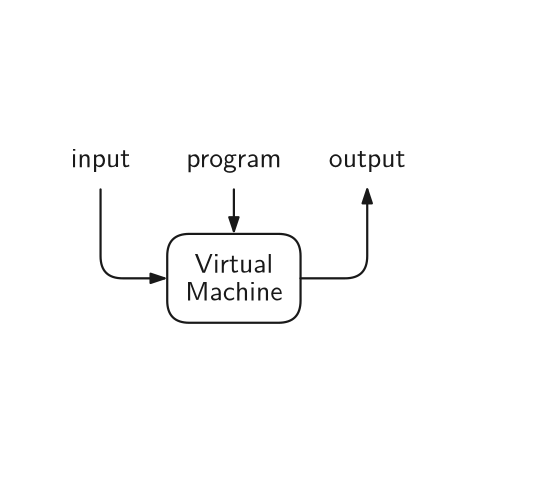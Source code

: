 <?xml version="1.0"?>
<!DOCTYPE ipe SYSTEM "ipe.dtd">
<ipe version="70218" creator="Ipe 7.2.23">
<info created="D:20200729150742" modified="D:20220802135722" title="Recursive STARK Verifier" author="Jan Ferdinand Sauer" subject="Triton VM"/>
<preamble>
\usepackage{lmodern}
\renewcommand*\familydefault{\sfdefault}
\usepackage[T1]{fontenc}
\usepackage{nicefrac}
\usepackage{pifont}</preamble>
<ipestyle name="basic">
<symbol name="arrow/arc(spx)">
<path stroke="sym-stroke" fill="sym-stroke" pen="sym-pen">
0 0 m
-1 0.333 l
-1 -0.333 l
h
</path>
</symbol>
<symbol name="arrow/farc(spx)">
<path stroke="sym-stroke" fill="white" pen="sym-pen">
0 0 m
-1 0.333 l
-1 -0.333 l
h
</path>
</symbol>
<symbol name="arrow/ptarc(spx)">
<path stroke="sym-stroke" fill="sym-stroke" pen="sym-pen">
0 0 m
-1 0.333 l
-0.8 0 l
-1 -0.333 l
h
</path>
</symbol>
<symbol name="arrow/fptarc(spx)">
<path stroke="sym-stroke" fill="white" pen="sym-pen">
0 0 m
-1 0.333 l
-0.8 0 l
-1 -0.333 l
h
</path>
</symbol>
<symbol name="mark/circle(sx)" transformations="translations">
<path fill="sym-stroke">
0.6 0 0 0.6 0 0 e
0.4 0 0 0.4 0 0 e
</path>
</symbol>
<symbol name="mark/disk(sx)" transformations="translations">
<path fill="sym-stroke">
0.6 0 0 0.6 0 0 e
</path>
</symbol>
<symbol name="mark/fdisk(sfx)" transformations="translations">
<group>
<path fill="sym-fill">
0.5 0 0 0.5 0 0 e
</path>
<path fill="sym-stroke" fillrule="eofill">
0.6 0 0 0.6 0 0 e
0.4 0 0 0.4 0 0 e
</path>
</group>
</symbol>
<symbol name="mark/box(sx)" transformations="translations">
<path fill="sym-stroke" fillrule="eofill">
-0.6 -0.6 m
0.6 -0.6 l
0.6 0.6 l
-0.6 0.6 l
h
-0.4 -0.4 m
0.4 -0.4 l
0.4 0.4 l
-0.4 0.4 l
h
</path>
</symbol>
<symbol name="mark/square(sx)" transformations="translations">
<path fill="sym-stroke">
-0.6 -0.6 m
0.6 -0.6 l
0.6 0.6 l
-0.6 0.6 l
h
</path>
</symbol>
<symbol name="mark/fsquare(sfx)" transformations="translations">
<group>
<path fill="sym-fill">
-0.5 -0.5 m
0.5 -0.5 l
0.5 0.5 l
-0.5 0.5 l
h
</path>
<path fill="sym-stroke" fillrule="eofill">
-0.6 -0.6 m
0.6 -0.6 l
0.6 0.6 l
-0.6 0.6 l
h
-0.4 -0.4 m
0.4 -0.4 l
0.4 0.4 l
-0.4 0.4 l
h
</path>
</group>
</symbol>
<symbol name="mark/cross(sx)" transformations="translations">
<group>
<path fill="sym-stroke">
-0.43 -0.57 m
0.57 0.43 l
0.43 0.57 l
-0.57 -0.43 l
h
</path>
<path fill="sym-stroke">
-0.43 0.57 m
0.57 -0.43 l
0.43 -0.57 l
-0.57 0.43 l
h
</path>
</group>
</symbol>
<symbol name="arrow/fnormal(spx)">
<path stroke="sym-stroke" fill="white" pen="sym-pen">
0 0 m
-1 0.333 l
-1 -0.333 l
h
</path>
</symbol>
<symbol name="arrow/pointed(spx)">
<path stroke="sym-stroke" fill="sym-stroke" pen="sym-pen">
0 0 m
-1 0.333 l
-0.8 0 l
-1 -0.333 l
h
</path>
</symbol>
<symbol name="arrow/fpointed(spx)">
<path stroke="sym-stroke" fill="white" pen="sym-pen">
0 0 m
-1 0.333 l
-0.8 0 l
-1 -0.333 l
h
</path>
</symbol>
<symbol name="arrow/linear(spx)">
<path stroke="sym-stroke" pen="sym-pen">
-1 0.333 m
0 0 l
-1 -0.333 l
</path>
</symbol>
<symbol name="arrow/fdouble(spx)">
<path stroke="sym-stroke" fill="white" pen="sym-pen">
0 0 m
-1 0.333 l
-1 -0.333 l
h
-1 0 m
-2 0.333 l
-2 -0.333 l
h
</path>
</symbol>
<symbol name="arrow/double(spx)">
<path stroke="sym-stroke" fill="sym-stroke" pen="sym-pen">
0 0 m
-1 0.333 l
-1 -0.333 l
h
-1 0 m
-2 0.333 l
-2 -0.333 l
h
</path>
</symbol>
<symbol name="arrow/mid-normal(spx)">
<path stroke="sym-stroke" fill="sym-stroke" pen="sym-pen">
0.5 0 m
-0.5 0.333 l
-0.5 -0.333 l
h
</path>
</symbol>
<symbol name="arrow/mid-fnormal(spx)">
<path stroke="sym-stroke" fill="white" pen="sym-pen">
0.5 0 m
-0.5 0.333 l
-0.5 -0.333 l
h
</path>
</symbol>
<symbol name="arrow/mid-pointed(spx)">
<path stroke="sym-stroke" fill="sym-stroke" pen="sym-pen">
0.5 0 m
-0.5 0.333 l
-0.3 0 l
-0.5 -0.333 l
h
</path>
</symbol>
<symbol name="arrow/mid-fpointed(spx)">
<path stroke="sym-stroke" fill="white" pen="sym-pen">
0.5 0 m
-0.5 0.333 l
-0.3 0 l
-0.5 -0.333 l
h
</path>
</symbol>
<symbol name="arrow/mid-double(spx)">
<path stroke="sym-stroke" fill="sym-stroke" pen="sym-pen">
1 0 m
0 0.333 l
0 -0.333 l
h
0 0 m
-1 0.333 l
-1 -0.333 l
h
</path>
</symbol>
<symbol name="arrow/mid-fdouble(spx)">
<path stroke="sym-stroke" fill="white" pen="sym-pen">
1 0 m
0 0.333 l
0 -0.333 l
h
0 0 m
-1 0.333 l
-1 -0.333 l
h
</path>
</symbol>
<anglesize name="22.5 deg" value="22.5"/>
<anglesize name="30 deg" value="30"/>
<anglesize name="45 deg" value="45"/>
<anglesize name="60 deg" value="60"/>
<anglesize name="90 deg" value="90"/>
<arrowsize name="large" value="10"/>
<arrowsize name="small" value="5"/>
<arrowsize name="tiny" value="3"/>
<color name="blue" value="0 0 1"/>
<color name="brown" value="0.647 0.165 0.165"/>
<color name="darkblue" value="0 0 0.545"/>
<color name="darkcyan" value="0 0.545 0.545"/>
<color name="darkgray" value="0.663"/>
<color name="darkgreen" value="0 0.392 0"/>
<color name="darkmagenta" value="0.545 0 0.545"/>
<color name="darkorange" value="1 0.549 0"/>
<color name="darkred" value="0.545 0 0"/>
<color name="gold" value="1 0.843 0"/>
<color name="gray" value="0.745"/>
<color name="green" value="0 1 0"/>
<color name="lightblue" value="0.678 0.847 0.902"/>
<color name="lightcyan" value="0.878 1 1"/>
<color name="lightgray" value="0.827"/>
<color name="lightgreen" value="0.565 0.933 0.565"/>
<color name="lightyellow" value="1 1 0.878"/>
<color name="navy" value="0 0 0.502"/>
<color name="orange" value="1 0.647 0"/>
<color name="pink" value="1 0.753 0.796"/>
<color name="purple" value="0.627 0.125 0.941"/>
<color name="red" value="1 0 0"/>
<color name="seagreen" value="0.18 0.545 0.341"/>
<color name="turquoise" value="0.251 0.878 0.816"/>
<color name="violet" value="0.933 0.51 0.933"/>
<color name="yellow" value="1 1 0"/>
<dashstyle name="dash dot dotted" value="[4 2 1 2 1 2] 0"/>
<dashstyle name="dash dotted" value="[4 2 1 2] 0"/>
<dashstyle name="dashed" value="[4] 0"/>
<dashstyle name="dotted" value="[1 3] 0"/>
<gridsize name="10 pts (~3.5 mm)" value="10"/>
<gridsize name="14 pts (~5 mm)" value="14"/>
<gridsize name="16 pts (~6 mm)" value="16"/>
<gridsize name="20 pts (~7 mm)" value="20"/>
<gridsize name="28 pts (~10 mm)" value="28"/>
<gridsize name="32 pts (~12 mm)" value="32"/>
<gridsize name="4 pts" value="4"/>
<gridsize name="56 pts (~20 mm)" value="56"/>
<gridsize name="8 pts (~3 mm)" value="8"/>
<opacity name="10%" value="0.1"/>
<opacity name="30%" value="0.3"/>
<opacity name="50%" value="0.5"/>
<opacity name="75%" value="0.75"/>
<pen name="fat" value="1.2"/>
<pen name="heavier" value="0.8"/>
<pen name="ultrafat" value="2"/>
<symbolsize name="large" value="5"/>
<symbolsize name="small" value="2"/>
<symbolsize name="tiny" value="1.1"/>
<textsize name="Huge" value="\Huge"/>
<textsize name="LARGE" value="\LARGE"/>
<textsize name="Large" value="\Large"/>
<textsize name="footnote" value="\footnotesize"/>
<textsize name="huge" value="\huge"/>
<textsize name="large" value="\large"/>
<textsize name="small" value="\small"/>
<textsize name="tiny" value="\tiny"/>
<textstyle name="center" begin="\begin{center}" end="\end{center}"/>
<textstyle name="item" begin="\begin{itemize}\item{}" end="\end{itemize}"/>
<textstyle name="itemize" begin="\begin{itemize}" end="\end{itemize}"/>
<layout paper="500 300" origin="0 0" frame="500 300" skip="128"/>
<tiling name="falling" angle="-60" step="4" width="1"/>
<tiling name="rising" angle="30" step="4" width="1"/>
</ipestyle>
<page>
<layer name="bg"/>
<layer name="VM"/>
<layer name="stark_engine"/>
<layer name="verifier"/>
<layer name="recursion"/>
<layer name="TVM"/>
<view layers="bg VM" active="VM"/>
<view layers="bg VM stark_engine" active="stark_engine"/>
<view layers="bg VM stark_engine verifier" active="verifier"/>
<view layers="bg VM stark_engine verifier recursion" active="recursion"/>
<view layers="bg VM stark_engine verifier recursion TVM" active="TVM"/>
<path layer="bg" fill="white">
44 196 m
44 20 l
244 20 l
244 196 l
h
</path>
<path layer="TVM" stroke="0.118 0.675 0.847" pen="fat" cap="1" join="1">
40.5 0 0 40.5 128 80 e
</path>
<path layer="stark_engine" stroke="orange" pen="heavier" cap="1" join="1">
104 88 m
104 56 l
104 48
112 48 c
144 48 l
152 48
152 56 c
152 88 l
</path>
<path layer="TVM" matrix="0 1 -1 0 224 28.75" stroke="white" pen="ultrafat" cap="1" join="1">
88 96 m
95.5 96 l
</path>
<path matrix="1 0 0 1 73.4555 -32" stroke="white" pen="ultrafat" cap="1" join="1">
88 96 m
95.5 96 l
</path>
<path matrix="1 0 0 1 73.4555 0" stroke="white" pen="ultrafat" cap="1" join="1">
88 96 m
95.5 96 l
</path>
<path layer="VM" stroke="white" pen="ultrafat" cap="1" join="1">
88 96 m
95.5 96 l
</path>
<text matrix="1 0 0 1 16 -24" transformations="translations" pos="64 160" stroke="0.098" type="label" width="21.42" height="6.538" depth="1.93" halign="center" valign="baseline">input</text>
<text matrix="1 0 0 1 0 -24" transformations="translations" pos="128 160" stroke="0.098" type="label" width="34.343" height="4.407" depth="1.93" halign="center" valign="baseline">program</text>
<text matrix="1 0 0 1 -16 -24" transformations="translations" pos="192 160" stroke="0.098" type="label" width="27.618" height="5.756" depth="1.93" halign="center" valign="baseline">output</text>
<text matrix="1 0 0 1 0 2" transformations="translations" pos="128 96" stroke="0.098" type="label" width="28.339" height="6.919" depth="0" halign="center" valign="baseline">Virtual</text>
<path stroke="0.098" pen="heavier" cap="1" join="1" arrow="normal/small">
80 128 m
80 104 l
80 96
88 96 c
103 96 l
</path>
<path stroke="0.098" pen="heavier" cap="1" join="1" arrow="normal/small">
152 96 m
168 96 l
176 96
176 104 c
176 128 l
</path>
<path stroke="0.098" pen="heavier" cap="1" join="1" arrow="normal/small">
128 128 m
128 113 l
</path>
<text transformations="translations" pos="128 88" stroke="0.098" type="label" width="35.035" height="6.919" depth="0" halign="center" valign="baseline">Machine</text>
<text layer="stark_engine" matrix="1 0 0 1 0 -30" transformations="translations" pos="128 96" stroke="orange" type="label" width="31.479" height="6.919" depth="0" halign="center" valign="baseline">STARK</text>
<text matrix="1 0 0 1 0 -32" transformations="translations" pos="128 88" stroke="orange" type="label" width="28.034" height="6.926" depth="1.93" halign="center" valign="baseline">Engine</text>
<text matrix="1 0 0 1 32 -24" transformations="translations" pos="192 160" stroke="orange" type="label" width="21.558" height="6.926" depth="1.93" halign="center" valign="baseline">proof</text>
<path stroke="orange" pen="heavier" cap="1" join="1" arrow="normal/small">
152 64 m
216 64 l
224 64
224 72 c
224 128 l
</path>
<text layer="verifier" transformations="translations" pos="64 136" stroke="0.333 0.62 0.98" type="label" width="4.552" height="8.965" depth="2.99" halign="center" valign="baseline" size="large" style="math">(</text>
<text transformations="translations" pos="104 136" stroke="0.333 0.62 0.98" type="label" width="3.252" height="1.167" depth="2.32" halign="center" valign="baseline" size="large" style="math">,</text>
<text matrix="1 0 0 1 48 0" transformations="translations" pos="104 136" stroke="0.333 0.62 0.98" type="label" width="3.252" height="1.167" depth="2.32" halign="center" valign="baseline" size="large" style="math">,</text>
<text matrix="1 0 0 1 96 0" transformations="translations" pos="104 136" stroke="0.333 0.62 0.98" type="label" width="3.252" height="1.167" depth="2.32" halign="center" valign="baseline" size="large" style="math">,</text>
<text transformations="translations" pos="240 136" stroke="0.333 0.62 0.98" type="label" width="4.552" height="8.965" depth="2.99" halign="center" valign="baseline" size="large" style="math">)</text>
<text transformations="translations" pos="128 184" stroke="0.333 0.62 0.98" type="label" width="29.75" height="6.919" depth="0" halign="center" valign="baseline">Verifier</text>
<text transformations="translations" pos="176 184" stroke="0.333 0.62 0.98" type="label" width="12.568" height="7.338" depth="2.49" halign="center" valign="baseline">\nicefrac{\color{seagreen}\ding{51}}{\color{red}\ding{55}}</text>
<path matrix="1 0 0 1 0 -1" stroke="0.333 0.62 0.98" pen="heavier" cap="1" join="1">
48 148 m
48 140
56 140 c
</path>
<path matrix="1 0 0 1 0 -5" stroke="0.333 0.62 0.98" pen="heavier" cap="1" join="1">
56 144 m
60 144 l
</path>
<path matrix="1 0 0 1 0 -1" stroke="0.333 0.62 0.98" pen="heavier" cap="1" join="1" rarrow="normal/small">
108 188 m
56 188 l
48 188
48 180 c
48 156 l
</path>
<path layer="recursion" matrix="1 0 0 1 0 -1" stroke="0.333 0.62 0.98" pen="heavier" cap="1" join="1">
72 188 m
80 188
80 180 c
</path>
<path layer="verifier" stroke="0.333 0.62 0.98" pen="heavier" cap="1" join="1">
48 155 m
48 147 l
</path>
<path layer="recursion" stroke="0.333 0.62 0.98" pen="heavier" cap="1" join="1" arrow="normal/small">
80 179 m
80 148 l
</path>
<path layer="verifier" matrix="1 0 0 1 0 -1" stroke="0.333 0.62 0.98" pen="heavier" cap="1" join="1" arrow="normal/small">
148 188 m
164 188 l
</path>
<path layer="recursion" stroke="0.333 0.62 0.98" pen="heavier" cap="1" join="1" arrow="normal/small">
128 176 m
128 148 l
</path>
<path stroke="0.333 0.62 0.98" pen="heavier" cap="1" join="1" arrow="normal/small">
176 148 m
176 176 l
</path>
<text layer="TVM" transformations="translations" pos="128 24" stroke="0.118 0.675 0.847" type="label" width="44.14" height="6.919" depth="0" halign="center" valign="baseline">Triton VM</text>
<path layer="VM" stroke="0.098" pen="heavier" cap="1" join="1">
104 104 m
104 112
112 112 c
144 112 l
152 112
152 104 c
152 88 l
152 80
144 80 c
112 80 l
104 80
104 88 c
104 104 l
</path>
<path layer="recursion" matrix="1 0 0 1 0 -2" fill="white">
76 168 m
76 160 l
84 160 l
84 168 l
h
</path>
<text matrix="1 0 0 1 0 -2" transformations="translations" pos="80 163.5" stroke="0.333 0.62 0.98" type="label" width="7.749" height="3.796" depth="0" halign="center" valign="center" style="math">=</text>
<path matrix="1 0 0 1 48 -2" fill="white">
76 168 m
76 160 l
84 160 l
84 168 l
h
</path>
<text matrix="1 0 0 1 48 -2" transformations="translations" pos="80 163.5" stroke="0.333 0.62 0.98" type="label" width="7.749" height="3.796" depth="0" halign="center" valign="center" style="math">=</text>
<path matrix="1 0 0 1 96 -2" fill="white">
76 168 m
76 160 l
84 160 l
84 168 l
h
</path>
<text matrix="1 0 0 1 96 -2" transformations="translations" pos="80 163.5" stroke="0.333 0.62 0.98" type="label" width="7.749" height="3.796" depth="0" halign="center" valign="center" style="math">=</text>
</page>
</ipe>
